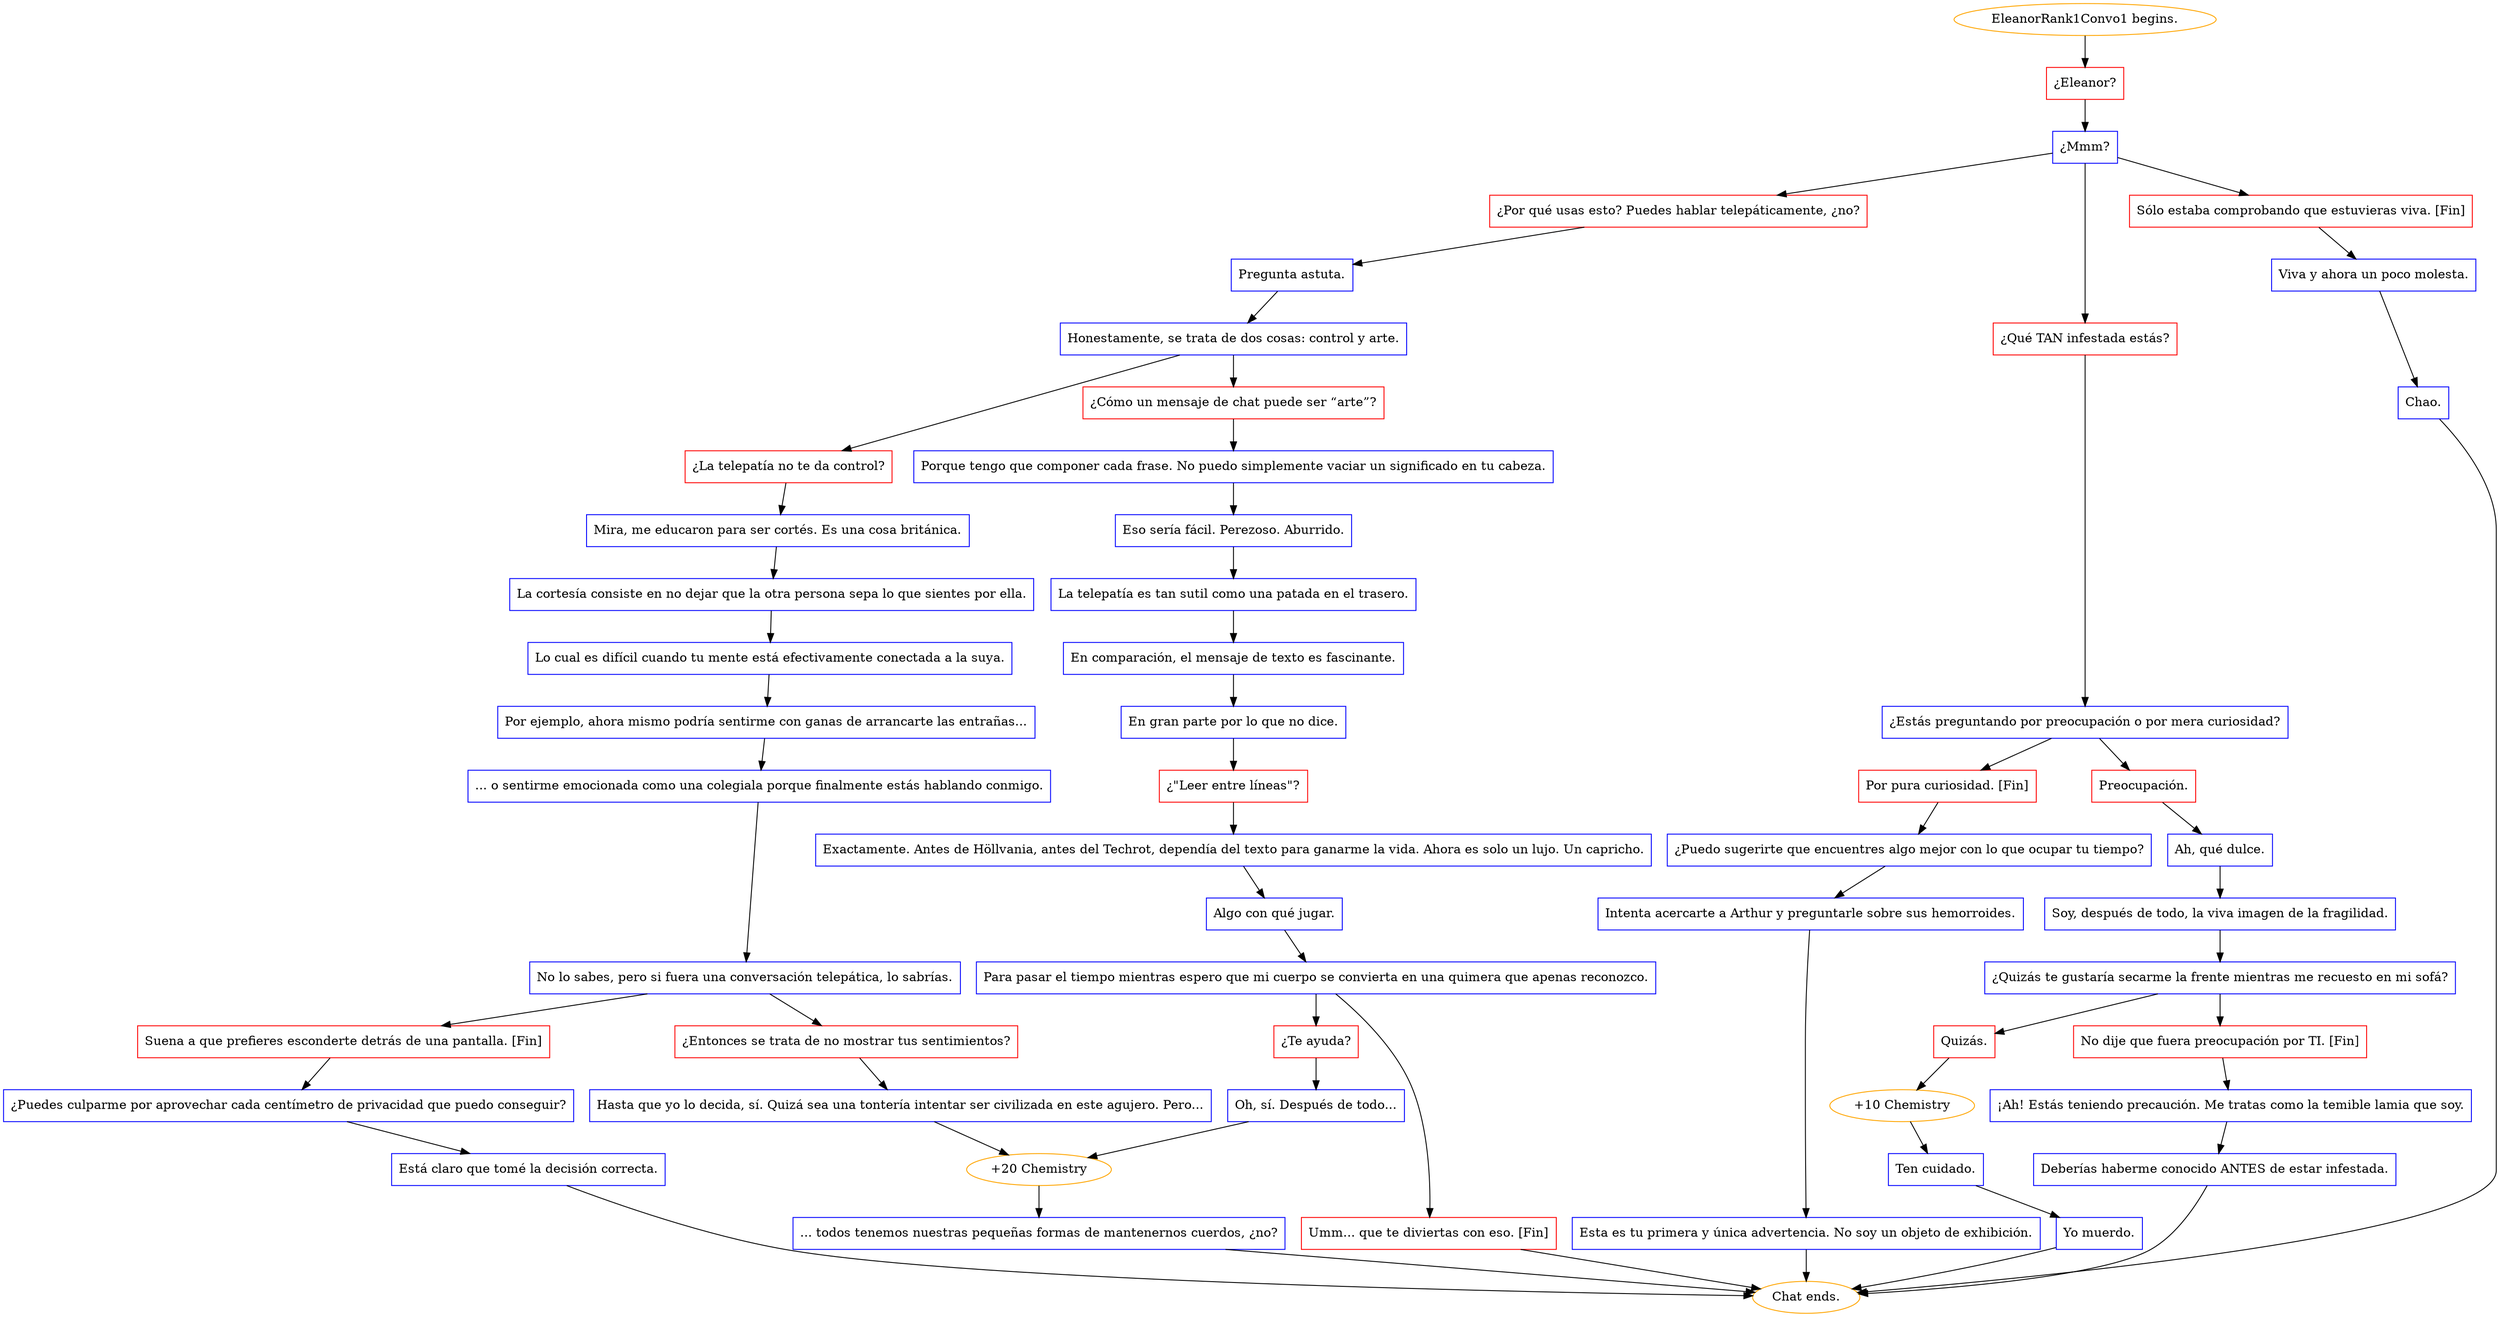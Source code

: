 digraph {
	"EleanorRank1Convo1 begins." [color=orange];
		"EleanorRank1Convo1 begins." -> j1103056997;
	j1103056997 [label="¿Eleanor?",shape=box,color=red];
		j1103056997 -> j669534226;
	j669534226 [label="¿Mmm?",shape=box,color=blue];
		j669534226 -> j1249707805;
		j669534226 -> j3350537964;
		j669534226 -> j3599656142;
	j1249707805 [label="¿Por qué usas esto? Puedes hablar telepáticamente, ¿no?",shape=box,color=red];
		j1249707805 -> j366895199;
	j3350537964 [label="¿Qué TAN infestada estás?",shape=box,color=red];
		j3350537964 -> j3958217632;
	j3599656142 [label="Sólo estaba comprobando que estuvieras viva. [Fin]",shape=box,color=red];
		j3599656142 -> j20059220;
	j366895199 [label="Pregunta astuta.",shape=box,color=blue];
		j366895199 -> j3180469449;
	j3958217632 [label="¿Estás preguntando por preocupación o por mera curiosidad?",shape=box,color=blue];
		j3958217632 -> j2053169871;
		j3958217632 -> j2639506661;
	j20059220 [label="Viva y ahora un poco molesta.",shape=box,color=blue];
		j20059220 -> j1817172597;
	j3180469449 [label="Honestamente, se trata de dos cosas: control y arte.",shape=box,color=blue];
		j3180469449 -> j3633193213;
		j3180469449 -> j2182923322;
	j2053169871 [label="Preocupación.",shape=box,color=red];
		j2053169871 -> j2689243633;
	j2639506661 [label="Por pura curiosidad. [Fin]",shape=box,color=red];
		j2639506661 -> j545822458;
	j1817172597 [label="Chao.",shape=box,color=blue];
		j1817172597 -> "Chat ends.";
	j3633193213 [label="¿La telepatía no te da control?",shape=box,color=red];
		j3633193213 -> j2524415474;
	j2182923322 [label="¿Cómo un mensaje de chat puede ser “arte”?",shape=box,color=red];
		j2182923322 -> j3760133850;
	j2689243633 [label="Ah, qué dulce.",shape=box,color=blue];
		j2689243633 -> j2292648689;
	j545822458 [label="¿Puedo sugerirte que encuentres algo mejor con lo que ocupar tu tiempo?",shape=box,color=blue];
		j545822458 -> j3628921368;
	"Chat ends." [color=orange];
	j2524415474 [label="Mira, me educaron para ser cortés. Es una cosa británica.",shape=box,color=blue];
		j2524415474 -> j2370249377;
	j3760133850 [label="Porque tengo que componer cada frase. No puedo simplemente vaciar un significado en tu cabeza.",shape=box,color=blue];
		j3760133850 -> j2038686955;
	j2292648689 [label="Soy, después de todo, la viva imagen de la fragilidad.",shape=box,color=blue];
		j2292648689 -> j1660323202;
	j3628921368 [label="Intenta acercarte a Arthur y preguntarle sobre sus hemorroides.",shape=box,color=blue];
		j3628921368 -> j3643094936;
	j2370249377 [label="La cortesía consiste en no dejar que la otra persona sepa lo que sientes por ella.",shape=box,color=blue];
		j2370249377 -> j2954379178;
	j2038686955 [label="Eso sería fácil. Perezoso. Aburrido.",shape=box,color=blue];
		j2038686955 -> j3314629621;
	j1660323202 [label="¿Quizás te gustaría secarme la frente mientras me recuesto en mi sofá?",shape=box,color=blue];
		j1660323202 -> j2773495265;
		j1660323202 -> j438364464;
	j3643094936 [label="Esta es tu primera y única advertencia. No soy un objeto de exhibición.",shape=box,color=blue];
		j3643094936 -> "Chat ends.";
	j2954379178 [label="Lo cual es difícil cuando tu mente está efectivamente conectada a la suya.",shape=box,color=blue];
		j2954379178 -> j2565798822;
	j3314629621 [label="La telepatía es tan sutil como una patada en el trasero.",shape=box,color=blue];
		j3314629621 -> j3231348971;
	j2773495265 [label="Quizás.",shape=box,color=red];
		j2773495265 -> j1352704029;
	j438364464 [label="No dije que fuera preocupación por TI. [Fin]",shape=box,color=red];
		j438364464 -> j785084238;
	j2565798822 [label="Por ejemplo, ahora mismo podría sentirme con ganas de arrancarte las entrañas...",shape=box,color=blue];
		j2565798822 -> j4193956658;
	j3231348971 [label="En comparación, el mensaje de texto es fascinante.",shape=box,color=blue];
		j3231348971 -> j3890763292;
	j1352704029 [label="+10 Chemistry",color=orange];
		j1352704029 -> j4005605048;
	j785084238 [label="¡Ah! Estás teniendo precaución. Me tratas como la temible lamia que soy.",shape=box,color=blue];
		j785084238 -> j1534895349;
	j4193956658 [label="... o sentirme emocionada como una colegiala porque finalmente estás hablando conmigo.",shape=box,color=blue];
		j4193956658 -> j4116669820;
	j3890763292 [label="En gran parte por lo que no dice.",shape=box,color=blue];
		j3890763292 -> j1571906051;
	j4005605048 [label="Ten cuidado.",shape=box,color=blue];
		j4005605048 -> j3971194097;
	j1534895349 [label="Deberías haberme conocido ANTES de estar infestada.",shape=box,color=blue];
		j1534895349 -> "Chat ends.";
	j4116669820 [label="No lo sabes, pero si fuera una conversación telepática, lo sabrías.",shape=box,color=blue];
		j4116669820 -> j3075298185;
		j4116669820 -> j3310555014;
	j1571906051 [label="¿\"Leer entre líneas\"?",shape=box,color=red];
		j1571906051 -> j163017146;
	j3971194097 [label="Yo muerdo.",shape=box,color=blue];
		j3971194097 -> "Chat ends.";
	j3075298185 [label="¿Entonces se trata de no mostrar tus sentimientos?",shape=box,color=red];
		j3075298185 -> j2929626359;
	j3310555014 [label="Suena a que prefieres esconderte detrás de una pantalla. [Fin]",shape=box,color=red];
		j3310555014 -> j927661404;
	j163017146 [label="Exactamente. Antes de Höllvania, antes del Techrot, dependía del texto para ganarme la vida. Ahora es solo un lujo. Un capricho.",shape=box,color=blue];
		j163017146 -> j2654805610;
	j2929626359 [label="Hasta que yo lo decida, sí. Quizá sea una tontería intentar ser civilizada en este agujero. Pero...",shape=box,color=blue];
		j2929626359 -> j3916368337;
	j927661404 [label="¿Puedes culparme por aprovechar cada centímetro de privacidad que puedo conseguir?",shape=box,color=blue];
		j927661404 -> j3414410949;
	j2654805610 [label="Algo con qué jugar.",shape=box,color=blue];
		j2654805610 -> j1261782221;
	j3916368337 [label="+20 Chemistry",color=orange];
		j3916368337 -> j1973163496;
	j3414410949 [label="Está claro que tomé la decisión correcta.",shape=box,color=blue];
		j3414410949 -> "Chat ends.";
	j1261782221 [label="Para pasar el tiempo mientras espero que mi cuerpo se convierta en una quimera que apenas reconozco.",shape=box,color=blue];
		j1261782221 -> j3005054865;
		j1261782221 -> j3174734713;
	j1973163496 [label="... todos tenemos nuestras pequeñas formas de mantenernos cuerdos, ¿no?",shape=box,color=blue];
		j1973163496 -> "Chat ends.";
	j3005054865 [label="¿Te ayuda?",shape=box,color=red];
		j3005054865 -> j334915365;
	j3174734713 [label="Umm... que te diviertas con eso. [Fin]",shape=box,color=red];
		j3174734713 -> "Chat ends.";
	j334915365 [label="Oh, sí. Después de todo...",shape=box,color=blue];
		j334915365 -> j3916368337;
}